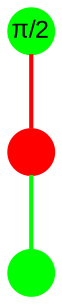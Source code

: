 graph G {
  node [style="filled", shape="circle", width="0.3", height="0.3", fixedsize="true", fontsize="12", fontname="Arial"];
  edge [penwidth=2.0];
  0 [color="green", shape="circle", label="π/2", pos="0,0!", style="filled", width="0.3", height="0.3", fixedsize="true"]
  2 [color="green", shape="circle", label="", pos="300,200!", style="filled", width="0.3", height="0.3", fixedsize="true"]
  1 [color="red", shape="circle", label="", pos="150,100!", style="filled", width="0.3", height="0.3", fixedsize="true"]
  0 -- 1 [color=red]
  1 -- 2 [color=green]
}
